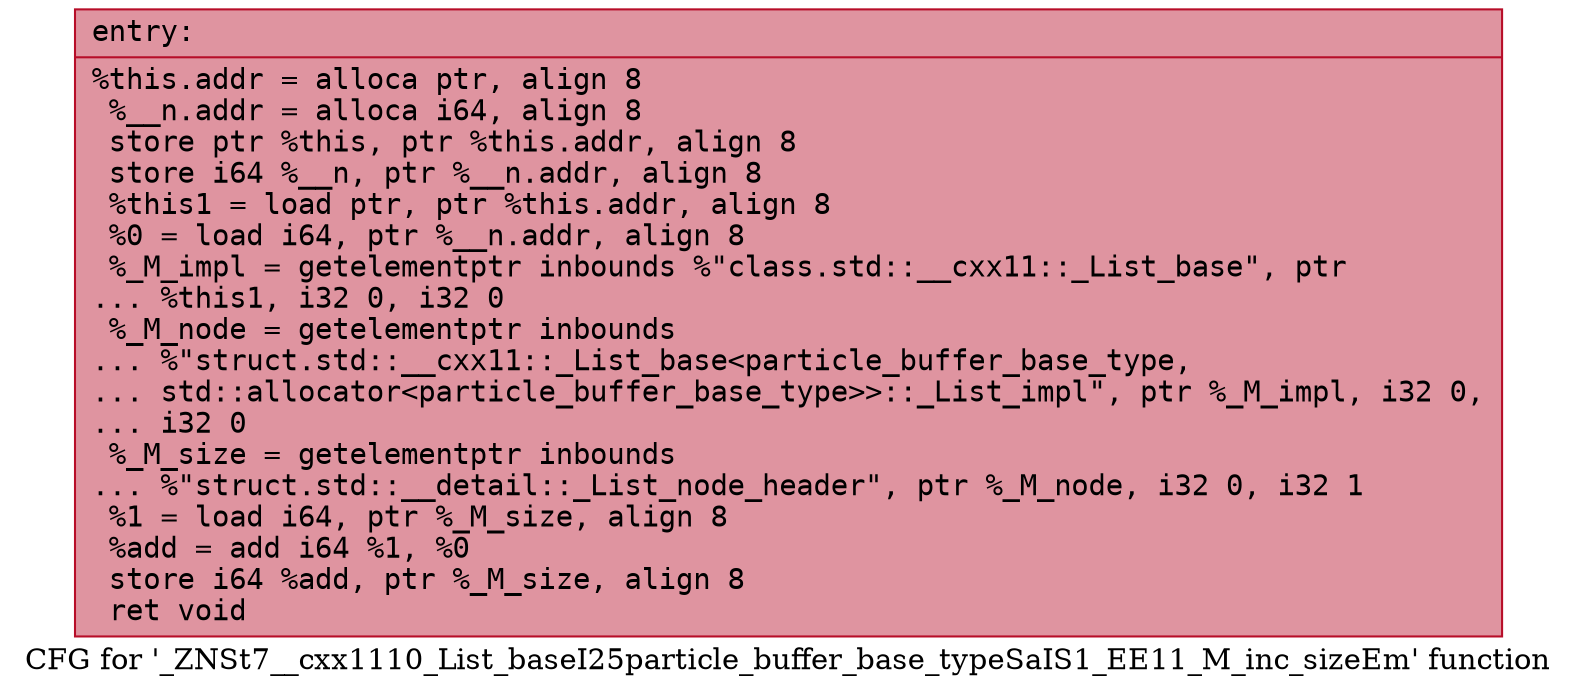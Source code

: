 digraph "CFG for '_ZNSt7__cxx1110_List_baseI25particle_buffer_base_typeSaIS1_EE11_M_inc_sizeEm' function" {
	label="CFG for '_ZNSt7__cxx1110_List_baseI25particle_buffer_base_typeSaIS1_EE11_M_inc_sizeEm' function";

	Node0x558b69538e60 [shape=record,color="#b70d28ff", style=filled, fillcolor="#b70d2870" fontname="Courier",label="{entry:\l|  %this.addr = alloca ptr, align 8\l  %__n.addr = alloca i64, align 8\l  store ptr %this, ptr %this.addr, align 8\l  store i64 %__n, ptr %__n.addr, align 8\l  %this1 = load ptr, ptr %this.addr, align 8\l  %0 = load i64, ptr %__n.addr, align 8\l  %_M_impl = getelementptr inbounds %\"class.std::__cxx11::_List_base\", ptr\l... %this1, i32 0, i32 0\l  %_M_node = getelementptr inbounds\l... %\"struct.std::__cxx11::_List_base\<particle_buffer_base_type,\l... std::allocator\<particle_buffer_base_type\>\>::_List_impl\", ptr %_M_impl, i32 0,\l... i32 0\l  %_M_size = getelementptr inbounds\l... %\"struct.std::__detail::_List_node_header\", ptr %_M_node, i32 0, i32 1\l  %1 = load i64, ptr %_M_size, align 8\l  %add = add i64 %1, %0\l  store i64 %add, ptr %_M_size, align 8\l  ret void\l}"];
}
